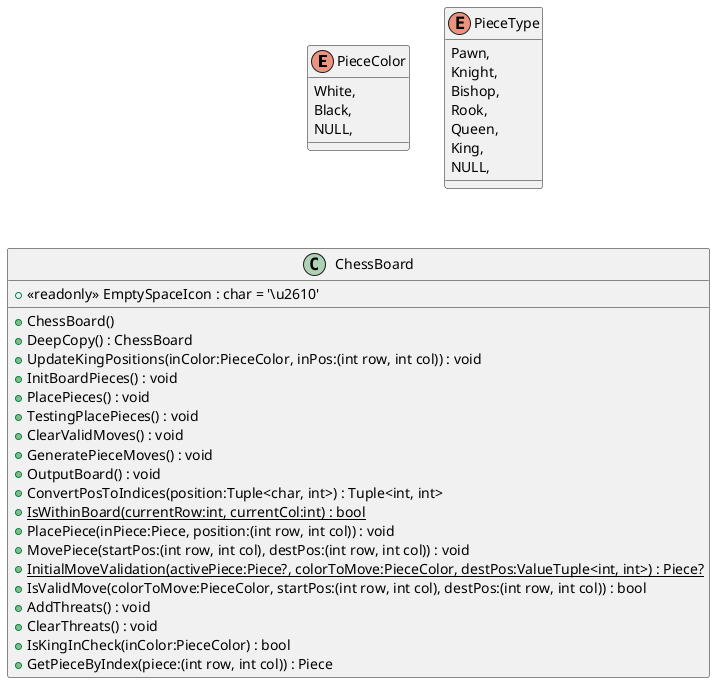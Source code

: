 @startuml
enum PieceColor {
    White,
    Black,
    NULL,
}
enum PieceType {
    Pawn,
    Knight,
    Bishop,
    Rook,
    Queen,
    King,
    NULL,
}
class ChessBoard {
    + <<readonly>> EmptySpaceIcon : char = '\u2610'
    + ChessBoard()
    + DeepCopy() : ChessBoard
    + UpdateKingPositions(inColor:PieceColor, inPos:(int row, int col)) : void
    + InitBoardPieces() : void
    + PlacePieces() : void
    + TestingPlacePieces() : void
    + ClearValidMoves() : void
    + GeneratePieceMoves() : void
    + OutputBoard() : void
    + ConvertPosToIndices(position:Tuple<char, int>) : Tuple<int, int>
    + {static} IsWithinBoard(currentRow:int, currentCol:int) : bool
    + PlacePiece(inPiece:Piece, position:(int row, int col)) : void
    + MovePiece(startPos:(int row, int col), destPos:(int row, int col)) : void
    + {static} InitialMoveValidation(activePiece:Piece?, colorToMove:PieceColor, destPos:ValueTuple<int, int>) : Piece?
    + IsValidMove(colorToMove:PieceColor, startPos:(int row, int col), destPos:(int row, int col)) : bool
    + AddThreats() : void
    + ClearThreats() : void
    + IsKingInCheck(inColor:PieceColor) : bool
    + GetPieceByIndex(piece:(int row, int col)) : Piece
}
@enduml
